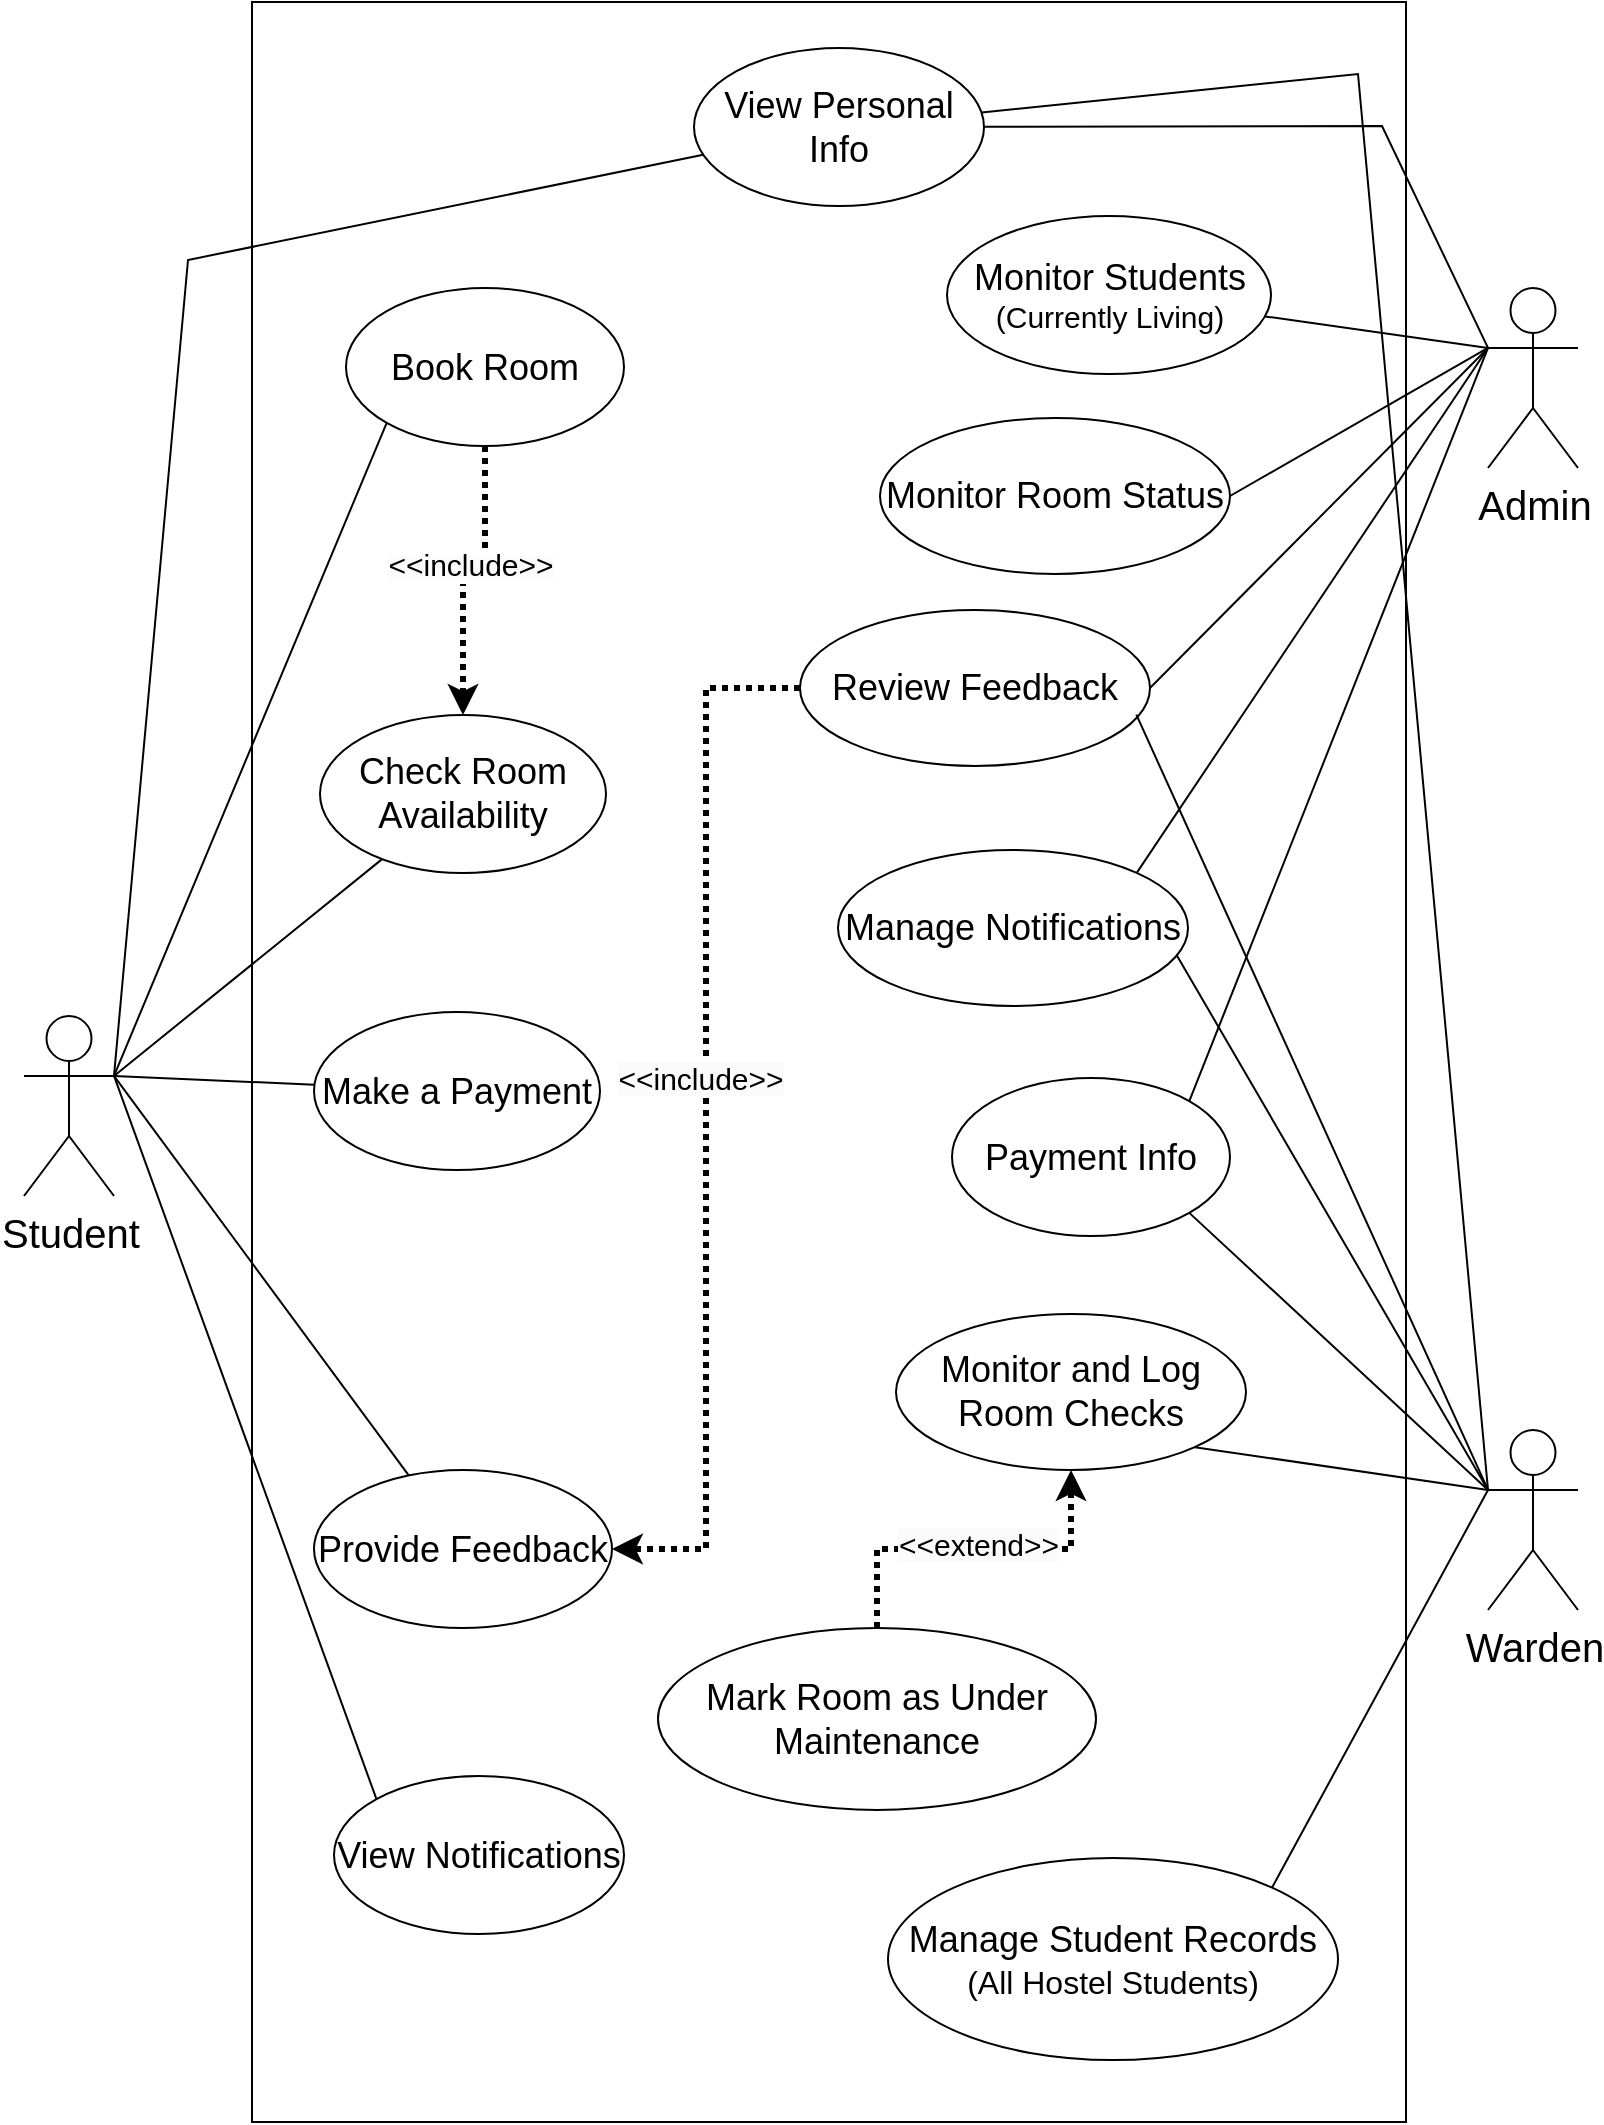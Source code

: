 <mxfile version="26.0.16">
  <diagram name="Page-1" id="p-ee1HAVX4pXNNftVsPH">
    <mxGraphModel dx="1380" dy="739" grid="0" gridSize="10" guides="1" tooltips="1" connect="1" arrows="1" fold="1" page="1" pageScale="1" pageWidth="827" pageHeight="1169" math="0" shadow="0">
      <root>
        <mxCell id="0" />
        <mxCell id="1" parent="0" />
        <mxCell id="82veBIiKG0TLpPmEvj1Y-7" value="" style="rounded=0;whiteSpace=wrap;html=1;fillColor=default;" parent="1" vertex="1">
          <mxGeometry x="129" y="33" width="577" height="1060" as="geometry" />
        </mxCell>
        <mxCell id="UIj85bmuPRxPEiiB4Lvx-1" value="&lt;font style=&quot;font-size: 20px;&quot;&gt;Student&lt;/font&gt;" style="shape=umlActor;verticalLabelPosition=bottom;verticalAlign=top;html=1;outlineConnect=0;" parent="1" vertex="1">
          <mxGeometry x="15" y="540" width="45" height="90" as="geometry" />
        </mxCell>
        <mxCell id="UIj85bmuPRxPEiiB4Lvx-2" value="&lt;font style=&quot;font-size: 20px;&quot;&gt;Admin&lt;/font&gt;" style="shape=umlActor;verticalLabelPosition=bottom;verticalAlign=top;html=1;outlineConnect=0;" parent="1" vertex="1">
          <mxGeometry x="747" y="176" width="45" height="90" as="geometry" />
        </mxCell>
        <mxCell id="UIj85bmuPRxPEiiB4Lvx-3" value="&lt;font style=&quot;font-size: 20px;&quot;&gt;Warden&lt;/font&gt;" style="shape=umlActor;verticalLabelPosition=bottom;verticalAlign=top;html=1;outlineConnect=0;" parent="1" vertex="1">
          <mxGeometry x="747" y="747" width="45" height="90" as="geometry" />
        </mxCell>
        <mxCell id="82veBIiKG0TLpPmEvj1Y-8" value="&lt;font style=&quot;font-size: 18px;&quot;&gt;View Personal Info&lt;/font&gt;" style="ellipse;whiteSpace=wrap;html=1;" parent="1" vertex="1">
          <mxGeometry x="350" y="56" width="145" height="79" as="geometry" />
        </mxCell>
        <mxCell id="82veBIiKG0TLpPmEvj1Y-26" style="edgeStyle=orthogonalEdgeStyle;rounded=0;orthogonalLoop=1;jettySize=auto;html=1;strokeWidth=3;dashed=1;dashPattern=1 1;" parent="1" source="82veBIiKG0TLpPmEvj1Y-10" target="82veBIiKG0TLpPmEvj1Y-14" edge="1">
          <mxGeometry relative="1" as="geometry" />
        </mxCell>
        <mxCell id="82veBIiKG0TLpPmEvj1Y-31" value="&lt;span style=&quot;background-color: rgb(251, 251, 251);&quot;&gt;&lt;font style=&quot;font-size: 15px;&quot;&gt;&amp;lt;&amp;lt;include&amp;gt;&amp;gt;&lt;/font&gt;&lt;/span&gt;" style="edgeLabel;html=1;align=center;verticalAlign=middle;resizable=0;points=[];" parent="82veBIiKG0TLpPmEvj1Y-26" vertex="1" connectable="0">
          <mxGeometry x="0.218" y="4" relative="1" as="geometry">
            <mxPoint x="-1" y="-19" as="offset" />
          </mxGeometry>
        </mxCell>
        <mxCell id="82veBIiKG0TLpPmEvj1Y-10" value="&lt;span style=&quot;font-size: 18px;&quot;&gt;Book Room&lt;/span&gt;" style="ellipse;whiteSpace=wrap;html=1;" parent="1" vertex="1">
          <mxGeometry x="176" y="176" width="139" height="79" as="geometry" />
        </mxCell>
        <mxCell id="82veBIiKG0TLpPmEvj1Y-11" value="&lt;font style=&quot;font-size: 18px;&quot;&gt;Make a Payment&lt;/font&gt;" style="ellipse;whiteSpace=wrap;html=1;" parent="1" vertex="1">
          <mxGeometry x="160" y="538" width="143" height="79" as="geometry" />
        </mxCell>
        <mxCell id="82veBIiKG0TLpPmEvj1Y-12" value="&lt;font style=&quot;font-size: 18px;&quot;&gt;Provide Feedback&lt;/font&gt;" style="ellipse;whiteSpace=wrap;html=1;" parent="1" vertex="1">
          <mxGeometry x="160" y="767" width="149" height="79" as="geometry" />
        </mxCell>
        <mxCell id="82veBIiKG0TLpPmEvj1Y-13" value="&lt;font style=&quot;font-size: 18px;&quot;&gt;View Notifications&lt;/font&gt;" style="ellipse;whiteSpace=wrap;html=1;" parent="1" vertex="1">
          <mxGeometry x="170" y="920" width="145" height="79" as="geometry" />
        </mxCell>
        <mxCell id="82veBIiKG0TLpPmEvj1Y-14" value="&lt;font style=&quot;font-size: 18px;&quot;&gt;Check Room Availability&lt;/font&gt;" style="ellipse;whiteSpace=wrap;html=1;" parent="1" vertex="1">
          <mxGeometry x="163" y="389.5" width="143" height="79" as="geometry" />
        </mxCell>
        <mxCell id="82veBIiKG0TLpPmEvj1Y-15" value="&lt;font style=&quot;font-size: 18px;&quot;&gt;Monitor Students&lt;/font&gt;&lt;div&gt;&lt;font style=&quot;font-size: 15px;&quot;&gt;(Currently Living)&lt;/font&gt;&lt;/div&gt;" style="ellipse;whiteSpace=wrap;html=1;" parent="1" vertex="1">
          <mxGeometry x="476.5" y="140" width="162" height="79" as="geometry" />
        </mxCell>
        <mxCell id="82veBIiKG0TLpPmEvj1Y-16" value="&lt;font style=&quot;font-size: 18px;&quot;&gt;Payment Info&lt;/font&gt;" style="ellipse;whiteSpace=wrap;html=1;" parent="1" vertex="1">
          <mxGeometry x="479" y="571" width="139" height="79" as="geometry" />
        </mxCell>
        <mxCell id="82veBIiKG0TLpPmEvj1Y-17" value="&lt;font style=&quot;font-size: 18px;&quot;&gt;Manage Notifications&lt;/font&gt;" style="ellipse;whiteSpace=wrap;html=1;" parent="1" vertex="1">
          <mxGeometry x="422" y="457" width="175" height="78" as="geometry" />
        </mxCell>
        <mxCell id="82veBIiKG0TLpPmEvj1Y-29" style="edgeStyle=orthogonalEdgeStyle;rounded=0;orthogonalLoop=1;jettySize=auto;html=1;entryX=1;entryY=0.5;entryDx=0;entryDy=0;dashed=1;dashPattern=1 1;strokeWidth=3;" parent="1" source="82veBIiKG0TLpPmEvj1Y-18" target="82veBIiKG0TLpPmEvj1Y-12" edge="1">
          <mxGeometry relative="1" as="geometry" />
        </mxCell>
        <mxCell id="82veBIiKG0TLpPmEvj1Y-33" value="&lt;span style=&quot;font-size: 15px; background-color: rgb(251, 251, 251);&quot;&gt;&amp;lt;&amp;lt;include&amp;gt;&amp;gt;&lt;/span&gt;" style="edgeLabel;html=1;align=center;verticalAlign=middle;resizable=0;points=[];" parent="82veBIiKG0TLpPmEvj1Y-29" vertex="1" connectable="0">
          <mxGeometry x="-0.08" y="-3" relative="1" as="geometry">
            <mxPoint as="offset" />
          </mxGeometry>
        </mxCell>
        <mxCell id="82veBIiKG0TLpPmEvj1Y-18" value="&lt;font style=&quot;font-size: 18px;&quot;&gt;Review Feedback&lt;/font&gt;" style="ellipse;whiteSpace=wrap;html=1;" parent="1" vertex="1">
          <mxGeometry x="403" y="337" width="175" height="78" as="geometry" />
        </mxCell>
        <mxCell id="82veBIiKG0TLpPmEvj1Y-20" value="&lt;font style=&quot;font-size: 18px;&quot;&gt;Monitor Room Status&lt;/font&gt;" style="ellipse;whiteSpace=wrap;html=1;" parent="1" vertex="1">
          <mxGeometry x="443" y="241" width="175" height="78" as="geometry" />
        </mxCell>
        <mxCell id="82veBIiKG0TLpPmEvj1Y-21" style="edgeStyle=orthogonalEdgeStyle;rounded=0;orthogonalLoop=1;jettySize=auto;html=1;exitX=0.5;exitY=1;exitDx=0;exitDy=0;" parent="1" source="82veBIiKG0TLpPmEvj1Y-20" target="82veBIiKG0TLpPmEvj1Y-20" edge="1">
          <mxGeometry relative="1" as="geometry" />
        </mxCell>
        <mxCell id="82veBIiKG0TLpPmEvj1Y-22" value="&lt;font style=&quot;font-size: 18px;&quot;&gt;Manage Student Records&lt;/font&gt;&lt;div&gt;&lt;font style=&quot;font-size: 16px;&quot;&gt;(All Hostel Students)&lt;/font&gt;&lt;/div&gt;" style="ellipse;whiteSpace=wrap;html=1;" parent="1" vertex="1">
          <mxGeometry x="447" y="961" width="225" height="101" as="geometry" />
        </mxCell>
        <mxCell id="82veBIiKG0TLpPmEvj1Y-23" value="&lt;font style=&quot;font-size: 18px;&quot;&gt;Monitor and Log Room Checks&lt;/font&gt;" style="ellipse;whiteSpace=wrap;html=1;" parent="1" vertex="1">
          <mxGeometry x="451" y="689" width="175" height="78" as="geometry" />
        </mxCell>
        <mxCell id="82veBIiKG0TLpPmEvj1Y-34" style="edgeStyle=orthogonalEdgeStyle;rounded=0;orthogonalLoop=1;jettySize=auto;html=1;strokeWidth=3;dashed=1;dashPattern=1 1;" parent="1" source="82veBIiKG0TLpPmEvj1Y-24" target="82veBIiKG0TLpPmEvj1Y-23" edge="1">
          <mxGeometry relative="1" as="geometry" />
        </mxCell>
        <mxCell id="82veBIiKG0TLpPmEvj1Y-36" value="&lt;span style=&quot;font-size: 15px; background-color: rgb(251, 251, 251);&quot;&gt;&amp;lt;&amp;lt;extend&amp;gt;&amp;gt;&lt;/span&gt;" style="edgeLabel;html=1;align=center;verticalAlign=middle;resizable=0;points=[];" parent="82veBIiKG0TLpPmEvj1Y-34" vertex="1" connectable="0">
          <mxGeometry x="0.02" y="3" relative="1" as="geometry">
            <mxPoint as="offset" />
          </mxGeometry>
        </mxCell>
        <mxCell id="82veBIiKG0TLpPmEvj1Y-24" value="&lt;font style=&quot;font-size: 18px;&quot;&gt;Mark Room as Under Maintenance&lt;/font&gt;" style="ellipse;whiteSpace=wrap;html=1;" parent="1" vertex="1">
          <mxGeometry x="332" y="846" width="219" height="91" as="geometry" />
        </mxCell>
        <mxCell id="82veBIiKG0TLpPmEvj1Y-41" value="" style="endArrow=none;html=1;rounded=0;exitX=1;exitY=0.333;exitDx=0;exitDy=0;exitPerimeter=0;startFill=0;" parent="1" source="UIj85bmuPRxPEiiB4Lvx-1" target="82veBIiKG0TLpPmEvj1Y-8" edge="1">
          <mxGeometry width="50" height="50" relative="1" as="geometry">
            <mxPoint x="42" y="432" as="sourcePoint" />
            <mxPoint x="82" y="251" as="targetPoint" />
            <Array as="points">
              <mxPoint x="97" y="162" />
            </Array>
          </mxGeometry>
        </mxCell>
        <mxCell id="82veBIiKG0TLpPmEvj1Y-42" value="" style="endArrow=none;html=1;rounded=0;exitX=1;exitY=0.333;exitDx=0;exitDy=0;exitPerimeter=0;entryX=0;entryY=1;entryDx=0;entryDy=0;startFill=0;" parent="1" source="UIj85bmuPRxPEiiB4Lvx-1" target="82veBIiKG0TLpPmEvj1Y-10" edge="1">
          <mxGeometry width="50" height="50" relative="1" as="geometry">
            <mxPoint x="133" y="518" as="sourcePoint" />
            <mxPoint x="136" y="253" as="targetPoint" />
          </mxGeometry>
        </mxCell>
        <mxCell id="82veBIiKG0TLpPmEvj1Y-43" value="" style="endArrow=none;html=1;rounded=0;exitX=1;exitY=0.333;exitDx=0;exitDy=0;exitPerimeter=0;startFill=0;" parent="1" source="UIj85bmuPRxPEiiB4Lvx-1" target="82veBIiKG0TLpPmEvj1Y-14" edge="1">
          <mxGeometry width="50" height="50" relative="1" as="geometry">
            <mxPoint x="116" y="523" as="sourcePoint" />
            <mxPoint x="170" y="252" as="targetPoint" />
          </mxGeometry>
        </mxCell>
        <mxCell id="82veBIiKG0TLpPmEvj1Y-44" value="" style="endArrow=none;html=1;rounded=0;exitX=1;exitY=0.333;exitDx=0;exitDy=0;exitPerimeter=0;startFill=0;" parent="1" source="UIj85bmuPRxPEiiB4Lvx-1" target="82veBIiKG0TLpPmEvj1Y-11" edge="1">
          <mxGeometry width="50" height="50" relative="1" as="geometry">
            <mxPoint x="133" y="586" as="sourcePoint" />
            <mxPoint x="221" y="314" as="targetPoint" />
          </mxGeometry>
        </mxCell>
        <mxCell id="82veBIiKG0TLpPmEvj1Y-45" value="" style="endArrow=none;html=1;rounded=0;exitX=1;exitY=0.333;exitDx=0;exitDy=0;exitPerimeter=0;startFill=0;" parent="1" source="UIj85bmuPRxPEiiB4Lvx-1" target="82veBIiKG0TLpPmEvj1Y-12" edge="1">
          <mxGeometry width="50" height="50" relative="1" as="geometry">
            <mxPoint x="160" y="550" as="sourcePoint" />
            <mxPoint x="309" y="350" as="targetPoint" />
          </mxGeometry>
        </mxCell>
        <mxCell id="82veBIiKG0TLpPmEvj1Y-46" value="" style="endArrow=none;html=1;rounded=0;exitX=1;exitY=0.333;exitDx=0;exitDy=0;exitPerimeter=0;entryX=0;entryY=0;entryDx=0;entryDy=0;startFill=0;" parent="1" source="UIj85bmuPRxPEiiB4Lvx-1" target="82veBIiKG0TLpPmEvj1Y-13" edge="1">
          <mxGeometry width="50" height="50" relative="1" as="geometry">
            <mxPoint x="111" y="568" as="sourcePoint" />
            <mxPoint x="338" y="394" as="targetPoint" />
          </mxGeometry>
        </mxCell>
        <mxCell id="82veBIiKG0TLpPmEvj1Y-47" value="" style="endArrow=none;html=1;rounded=0;exitX=0;exitY=0.333;exitDx=0;exitDy=0;exitPerimeter=0;startFill=0;" parent="1" source="UIj85bmuPRxPEiiB4Lvx-2" target="82veBIiKG0TLpPmEvj1Y-8" edge="1">
          <mxGeometry width="50" height="50" relative="1" as="geometry">
            <mxPoint x="672" y="138" as="sourcePoint" />
            <mxPoint x="659" y="72" as="targetPoint" />
            <Array as="points">
              <mxPoint x="694" y="95" />
            </Array>
          </mxGeometry>
        </mxCell>
        <mxCell id="82veBIiKG0TLpPmEvj1Y-48" value="" style="endArrow=none;html=1;rounded=0;exitX=0;exitY=0.333;exitDx=0;exitDy=0;exitPerimeter=0;startFill=0;" parent="1" source="UIj85bmuPRxPEiiB4Lvx-2" target="82veBIiKG0TLpPmEvj1Y-15" edge="1">
          <mxGeometry width="50" height="50" relative="1" as="geometry">
            <mxPoint x="517" y="356" as="sourcePoint" />
            <mxPoint x="567" y="306" as="targetPoint" />
          </mxGeometry>
        </mxCell>
        <mxCell id="82veBIiKG0TLpPmEvj1Y-49" value="" style="endArrow=none;html=1;rounded=0;exitX=0;exitY=0.333;exitDx=0;exitDy=0;exitPerimeter=0;entryX=1;entryY=0.5;entryDx=0;entryDy=0;startFill=0;" parent="1" source="UIj85bmuPRxPEiiB4Lvx-2" target="82veBIiKG0TLpPmEvj1Y-20" edge="1">
          <mxGeometry width="50" height="50" relative="1" as="geometry">
            <mxPoint x="746" y="203" as="sourcePoint" />
            <mxPoint x="645" y="200" as="targetPoint" />
          </mxGeometry>
        </mxCell>
        <mxCell id="82veBIiKG0TLpPmEvj1Y-50" value="" style="endArrow=none;html=1;rounded=0;exitX=0;exitY=0.333;exitDx=0;exitDy=0;exitPerimeter=0;entryX=1;entryY=0.5;entryDx=0;entryDy=0;startFill=0;" parent="1" source="UIj85bmuPRxPEiiB4Lvx-2" target="82veBIiKG0TLpPmEvj1Y-18" edge="1">
          <mxGeometry width="50" height="50" relative="1" as="geometry">
            <mxPoint x="721" y="315" as="sourcePoint" />
            <mxPoint x="574" y="365" as="targetPoint" />
          </mxGeometry>
        </mxCell>
        <mxCell id="82veBIiKG0TLpPmEvj1Y-51" value="" style="endArrow=none;html=1;rounded=0;exitX=0;exitY=0.333;exitDx=0;exitDy=0;exitPerimeter=0;entryX=1;entryY=0;entryDx=0;entryDy=0;startFill=0;" parent="1" source="UIj85bmuPRxPEiiB4Lvx-2" target="82veBIiKG0TLpPmEvj1Y-17" edge="1">
          <mxGeometry width="50" height="50" relative="1" as="geometry">
            <mxPoint x="757" y="216" as="sourcePoint" />
            <mxPoint x="588" y="386" as="targetPoint" />
          </mxGeometry>
        </mxCell>
        <mxCell id="82veBIiKG0TLpPmEvj1Y-52" value="" style="endArrow=none;html=1;rounded=0;entryX=1;entryY=0;entryDx=0;entryDy=0;exitX=0;exitY=0.333;exitDx=0;exitDy=0;exitPerimeter=0;startFill=0;" parent="1" source="UIj85bmuPRxPEiiB4Lvx-2" target="82veBIiKG0TLpPmEvj1Y-16" edge="1">
          <mxGeometry width="50" height="50" relative="1" as="geometry">
            <mxPoint x="746" y="227" as="sourcePoint" />
            <mxPoint x="627" y="585" as="targetPoint" />
          </mxGeometry>
        </mxCell>
        <mxCell id="82veBIiKG0TLpPmEvj1Y-53" value="" style="endArrow=none;html=1;rounded=0;exitX=0;exitY=0.333;exitDx=0;exitDy=0;exitPerimeter=0;startFill=0;" parent="1" source="UIj85bmuPRxPEiiB4Lvx-3" target="82veBIiKG0TLpPmEvj1Y-8" edge="1">
          <mxGeometry width="50" height="50" relative="1" as="geometry">
            <mxPoint x="750" y="596" as="sourcePoint" />
            <mxPoint x="746" y="420" as="targetPoint" />
            <Array as="points">
              <mxPoint x="682" y="69" />
            </Array>
          </mxGeometry>
        </mxCell>
        <mxCell id="82veBIiKG0TLpPmEvj1Y-54" value="" style="endArrow=none;html=1;rounded=0;entryX=0.961;entryY=0.671;entryDx=0;entryDy=0;exitX=0;exitY=0.333;exitDx=0;exitDy=0;exitPerimeter=0;entryPerimeter=0;startFill=0;" parent="1" source="UIj85bmuPRxPEiiB4Lvx-3" target="82veBIiKG0TLpPmEvj1Y-18" edge="1">
          <mxGeometry width="50" height="50" relative="1" as="geometry">
            <mxPoint x="739" y="785" as="sourcePoint" />
            <mxPoint x="821" y="675" as="targetPoint" />
          </mxGeometry>
        </mxCell>
        <mxCell id="82veBIiKG0TLpPmEvj1Y-55" value="" style="endArrow=none;html=1;rounded=0;entryX=0.967;entryY=0.671;entryDx=0;entryDy=0;exitX=0;exitY=0.333;exitDx=0;exitDy=0;exitPerimeter=0;entryPerimeter=0;startFill=0;" parent="1" source="UIj85bmuPRxPEiiB4Lvx-3" target="82veBIiKG0TLpPmEvj1Y-17" edge="1">
          <mxGeometry width="50" height="50" relative="1" as="geometry">
            <mxPoint x="757" y="787" as="sourcePoint" />
            <mxPoint x="581" y="399" as="targetPoint" />
          </mxGeometry>
        </mxCell>
        <mxCell id="82veBIiKG0TLpPmEvj1Y-56" value="" style="endArrow=none;html=1;rounded=0;entryX=1;entryY=1;entryDx=0;entryDy=0;exitX=0;exitY=0.333;exitDx=0;exitDy=0;exitPerimeter=0;startFill=0;" parent="1" source="UIj85bmuPRxPEiiB4Lvx-3" target="82veBIiKG0TLpPmEvj1Y-16" edge="1">
          <mxGeometry width="50" height="50" relative="1" as="geometry">
            <mxPoint x="747" y="777" as="sourcePoint" />
            <mxPoint x="601" y="519" as="targetPoint" />
          </mxGeometry>
        </mxCell>
        <mxCell id="82veBIiKG0TLpPmEvj1Y-57" value="" style="endArrow=none;html=1;rounded=0;entryX=1;entryY=1;entryDx=0;entryDy=0;exitX=0;exitY=0.333;exitDx=0;exitDy=0;exitPerimeter=0;startFill=0;" parent="1" source="UIj85bmuPRxPEiiB4Lvx-3" target="82veBIiKG0TLpPmEvj1Y-23" edge="1">
          <mxGeometry width="50" height="50" relative="1" as="geometry">
            <mxPoint x="757" y="787" as="sourcePoint" />
            <mxPoint x="608" y="648" as="targetPoint" />
          </mxGeometry>
        </mxCell>
        <mxCell id="82veBIiKG0TLpPmEvj1Y-58" value="" style="endArrow=none;html=1;rounded=0;entryX=1;entryY=0;entryDx=0;entryDy=0;exitX=0;exitY=0.333;exitDx=0;exitDy=0;exitPerimeter=0;startFill=0;" parent="1" source="UIj85bmuPRxPEiiB4Lvx-3" target="82veBIiKG0TLpPmEvj1Y-22" edge="1">
          <mxGeometry width="50" height="50" relative="1" as="geometry">
            <mxPoint x="747" y="776" as="sourcePoint" />
            <mxPoint x="611" y="765" as="targetPoint" />
          </mxGeometry>
        </mxCell>
      </root>
    </mxGraphModel>
  </diagram>
</mxfile>
